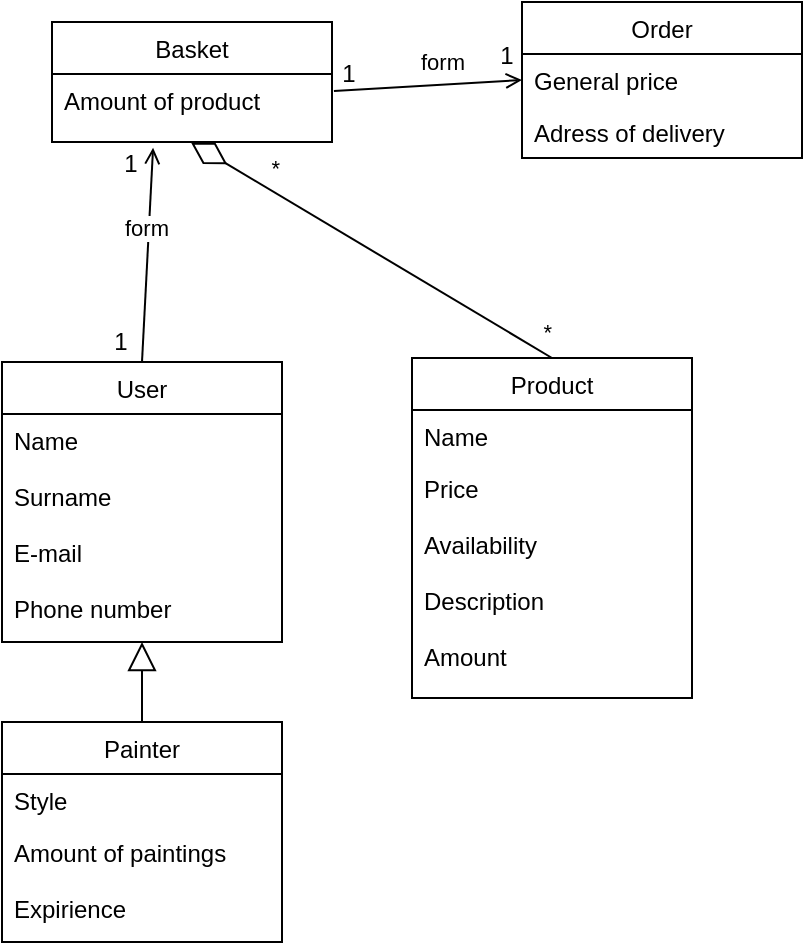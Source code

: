 <mxfile version="20.5.1" type="device"><diagram id="mCyr1kptdM3YggUfpTlr" name="Page-1"><mxGraphModel dx="838" dy="1568" grid="1" gridSize="10" guides="1" tooltips="1" connect="1" arrows="1" fold="1" page="1" pageScale="1" pageWidth="850" pageHeight="1100" math="0" shadow="0"><root><mxCell id="0"/><mxCell id="1" parent="0"/><mxCell id="F_9ewS4ifNzQotgIA7lL-1" value="User" style="swimlane;fontStyle=0;childLayout=stackLayout;horizontal=1;startSize=26;fillColor=none;horizontalStack=0;resizeParent=1;resizeParentMax=0;resizeLast=0;collapsible=1;marginBottom=0;" vertex="1" parent="1"><mxGeometry x="140" y="-510" width="140" height="140" as="geometry"/></mxCell><mxCell id="F_9ewS4ifNzQotgIA7lL-3" value="Name&#10;&#10;Surname &#10;&#10;E-mail&#10;&#10;Phone number" style="text;strokeColor=none;fillColor=none;align=left;verticalAlign=top;spacingLeft=4;spacingRight=4;overflow=hidden;rotatable=0;points=[[0,0.5],[1,0.5]];portConstraint=eastwest;" vertex="1" parent="F_9ewS4ifNzQotgIA7lL-1"><mxGeometry y="26" width="140" height="114" as="geometry"/></mxCell><mxCell id="F_9ewS4ifNzQotgIA7lL-5" value="Painter" style="swimlane;fontStyle=0;childLayout=stackLayout;horizontal=1;startSize=26;fillColor=none;horizontalStack=0;resizeParent=1;resizeParentMax=0;resizeLast=0;collapsible=1;marginBottom=0;" vertex="1" parent="1"><mxGeometry x="140" y="-330" width="140" height="110" as="geometry"/></mxCell><mxCell id="F_9ewS4ifNzQotgIA7lL-6" value="Style" style="text;strokeColor=none;fillColor=none;align=left;verticalAlign=top;spacingLeft=4;spacingRight=4;overflow=hidden;rotatable=0;points=[[0,0.5],[1,0.5]];portConstraint=eastwest;" vertex="1" parent="F_9ewS4ifNzQotgIA7lL-5"><mxGeometry y="26" width="140" height="26" as="geometry"/></mxCell><mxCell id="F_9ewS4ifNzQotgIA7lL-7" value="Amount of paintings&#10;&#10;Expirience" style="text;strokeColor=none;fillColor=none;align=left;verticalAlign=top;spacingLeft=4;spacingRight=4;overflow=hidden;rotatable=0;points=[[0,0.5],[1,0.5]];portConstraint=eastwest;" vertex="1" parent="F_9ewS4ifNzQotgIA7lL-5"><mxGeometry y="52" width="140" height="58" as="geometry"/></mxCell><mxCell id="F_9ewS4ifNzQotgIA7lL-8" value="" style="endArrow=block;endFill=0;endSize=12;html=1;rounded=0;exitX=0.5;exitY=0;exitDx=0;exitDy=0;" edge="1" parent="1" source="F_9ewS4ifNzQotgIA7lL-5"><mxGeometry width="160" relative="1" as="geometry"><mxPoint x="56" y="-450" as="sourcePoint"/><mxPoint x="210" y="-370" as="targetPoint"/></mxGeometry></mxCell><mxCell id="F_9ewS4ifNzQotgIA7lL-11" value="Basket" style="swimlane;fontStyle=0;childLayout=stackLayout;horizontal=1;startSize=26;fillColor=none;horizontalStack=0;resizeParent=1;resizeParentMax=0;resizeLast=0;collapsible=1;marginBottom=0;" vertex="1" parent="1"><mxGeometry x="165" y="-680" width="140" height="60" as="geometry"/></mxCell><mxCell id="F_9ewS4ifNzQotgIA7lL-13" value="Amount of product" style="text;strokeColor=none;fillColor=none;align=left;verticalAlign=top;spacingLeft=4;spacingRight=4;overflow=hidden;rotatable=0;points=[[0,0.5],[1,0.5]];portConstraint=eastwest;" vertex="1" parent="F_9ewS4ifNzQotgIA7lL-11"><mxGeometry y="26" width="140" height="34" as="geometry"/></mxCell><mxCell id="F_9ewS4ifNzQotgIA7lL-16" value="Order" style="swimlane;fontStyle=0;childLayout=stackLayout;horizontal=1;startSize=26;fillColor=none;horizontalStack=0;resizeParent=1;resizeParentMax=0;resizeLast=0;collapsible=1;marginBottom=0;" vertex="1" parent="1"><mxGeometry x="400" y="-690" width="140" height="78" as="geometry"/></mxCell><mxCell id="F_9ewS4ifNzQotgIA7lL-17" value="General price" style="text;strokeColor=none;fillColor=none;align=left;verticalAlign=top;spacingLeft=4;spacingRight=4;overflow=hidden;rotatable=0;points=[[0,0.5],[1,0.5]];portConstraint=eastwest;" vertex="1" parent="F_9ewS4ifNzQotgIA7lL-16"><mxGeometry y="26" width="140" height="26" as="geometry"/></mxCell><mxCell id="F_9ewS4ifNzQotgIA7lL-18" value="Adress of delivery " style="text;strokeColor=none;fillColor=none;align=left;verticalAlign=top;spacingLeft=4;spacingRight=4;overflow=hidden;rotatable=0;points=[[0,0.5],[1,0.5]];portConstraint=eastwest;" vertex="1" parent="F_9ewS4ifNzQotgIA7lL-16"><mxGeometry y="52" width="140" height="26" as="geometry"/></mxCell><mxCell id="F_9ewS4ifNzQotgIA7lL-20" value="Product" style="swimlane;fontStyle=0;childLayout=stackLayout;horizontal=1;startSize=26;fillColor=none;horizontalStack=0;resizeParent=1;resizeParentMax=0;resizeLast=0;collapsible=1;marginBottom=0;" vertex="1" parent="1"><mxGeometry x="345" y="-512" width="140" height="170" as="geometry"/></mxCell><mxCell id="F_9ewS4ifNzQotgIA7lL-21" value="Name" style="text;strokeColor=none;fillColor=none;align=left;verticalAlign=top;spacingLeft=4;spacingRight=4;overflow=hidden;rotatable=0;points=[[0,0.5],[1,0.5]];portConstraint=eastwest;" vertex="1" parent="F_9ewS4ifNzQotgIA7lL-20"><mxGeometry y="26" width="140" height="26" as="geometry"/></mxCell><mxCell id="F_9ewS4ifNzQotgIA7lL-22" value="Price&#10;&#10;Availability&#10;&#10;Description&#10;&#10;Amount" style="text;strokeColor=none;fillColor=none;align=left;verticalAlign=top;spacingLeft=4;spacingRight=4;overflow=hidden;rotatable=0;points=[[0,0.5],[1,0.5]];portConstraint=eastwest;" vertex="1" parent="F_9ewS4ifNzQotgIA7lL-20"><mxGeometry y="52" width="140" height="118" as="geometry"/></mxCell><mxCell id="F_9ewS4ifNzQotgIA7lL-29" value="" style="endArrow=none;html=1;endSize=12;startArrow=diamondThin;startSize=18;startFill=0;exitX=0.497;exitY=1.01;exitDx=0;exitDy=0;entryX=0.5;entryY=0;entryDx=0;entryDy=0;exitPerimeter=0;" edge="1" parent="1" source="F_9ewS4ifNzQotgIA7lL-13" target="F_9ewS4ifNzQotgIA7lL-20"><mxGeometry relative="1" as="geometry"><mxPoint x="540" y="-647" as="sourcePoint"/><mxPoint x="608.32" y="-653.116" as="targetPoint"/></mxGeometry></mxCell><mxCell id="F_9ewS4ifNzQotgIA7lL-30" value="*" style="edgeLabel;resizable=0;html=1;align=right;verticalAlign=top;" connectable="0" vertex="1" parent="F_9ewS4ifNzQotgIA7lL-29"><mxGeometry x="1" relative="1" as="geometry"><mxPoint x="-135" y="-108" as="offset"/></mxGeometry></mxCell><mxCell id="F_9ewS4ifNzQotgIA7lL-31" value="1" style="text;html=1;align=center;verticalAlign=middle;resizable=0;points=[];autosize=1;strokeColor=none;fillColor=none;" vertex="1" parent="1"><mxGeometry x="377" y="-678" width="30" height="30" as="geometry"/></mxCell><mxCell id="F_9ewS4ifNzQotgIA7lL-33" value="" style="endArrow=none;html=1;rounded=0;endFill=0;strokeWidth=1;entryX=0.5;entryY=0;entryDx=0;entryDy=0;startArrow=open;startFill=0;endSize=14;exitX=0.361;exitY=1.085;exitDx=0;exitDy=0;exitPerimeter=0;" edge="1" parent="1" source="F_9ewS4ifNzQotgIA7lL-13" target="F_9ewS4ifNzQotgIA7lL-1"><mxGeometry width="50" height="50" relative="1" as="geometry"><mxPoint x="398.32" y="-449.54" as="sourcePoint"/><mxPoint x="291.82" y="-450.06" as="targetPoint"/><Array as="points"/></mxGeometry></mxCell><mxCell id="F_9ewS4ifNzQotgIA7lL-281" value="form" style="edgeLabel;html=1;align=center;verticalAlign=middle;resizable=0;points=[];" vertex="1" connectable="0" parent="F_9ewS4ifNzQotgIA7lL-33"><mxGeometry x="-0.258" y="-2" relative="1" as="geometry"><mxPoint as="offset"/></mxGeometry></mxCell><mxCell id="F_9ewS4ifNzQotgIA7lL-34" value="1" style="text;html=1;align=center;verticalAlign=middle;resizable=0;points=[];autosize=1;strokeColor=none;fillColor=none;" vertex="1" parent="1"><mxGeometry x="184" y="-535" width="30" height="30" as="geometry"/></mxCell><mxCell id="F_9ewS4ifNzQotgIA7lL-38" value="" style="endArrow=none;html=1;rounded=0;endFill=0;strokeWidth=1;entryX=1.007;entryY=0.249;entryDx=0;entryDy=0;startArrow=open;startFill=0;endSize=14;exitX=0;exitY=0.5;exitDx=0;exitDy=0;entryPerimeter=0;" edge="1" parent="1" source="F_9ewS4ifNzQotgIA7lL-17" target="F_9ewS4ifNzQotgIA7lL-13"><mxGeometry width="50" height="50" relative="1" as="geometry"><mxPoint x="400.7" y="-626.258" as="sourcePoint"/><mxPoint x="255" y="-500" as="targetPoint"/><Array as="points"/></mxGeometry></mxCell><mxCell id="F_9ewS4ifNzQotgIA7lL-285" value="form" style="edgeLabel;html=1;align=center;verticalAlign=middle;resizable=0;points=[];" vertex="1" connectable="0" parent="1"><mxGeometry x="359.997" y="-659.997" as="geometry"/></mxCell><mxCell id="F_9ewS4ifNzQotgIA7lL-286" value="*" style="edgeLabel;resizable=0;html=1;align=right;verticalAlign=top;" connectable="0" vertex="1" parent="1"><mxGeometry x="415.0" y="-537.997" as="geometry"/></mxCell><mxCell id="F_9ewS4ifNzQotgIA7lL-290" value="1" style="text;html=1;align=center;verticalAlign=middle;resizable=0;points=[];autosize=1;strokeColor=none;fillColor=none;" vertex="1" parent="1"><mxGeometry x="189" y="-624" width="30" height="30" as="geometry"/></mxCell><mxCell id="F_9ewS4ifNzQotgIA7lL-294" value="1" style="text;html=1;align=center;verticalAlign=middle;resizable=0;points=[];autosize=1;strokeColor=none;fillColor=none;" vertex="1" parent="1"><mxGeometry x="298" y="-669" width="30" height="30" as="geometry"/></mxCell></root></mxGraphModel></diagram></mxfile>